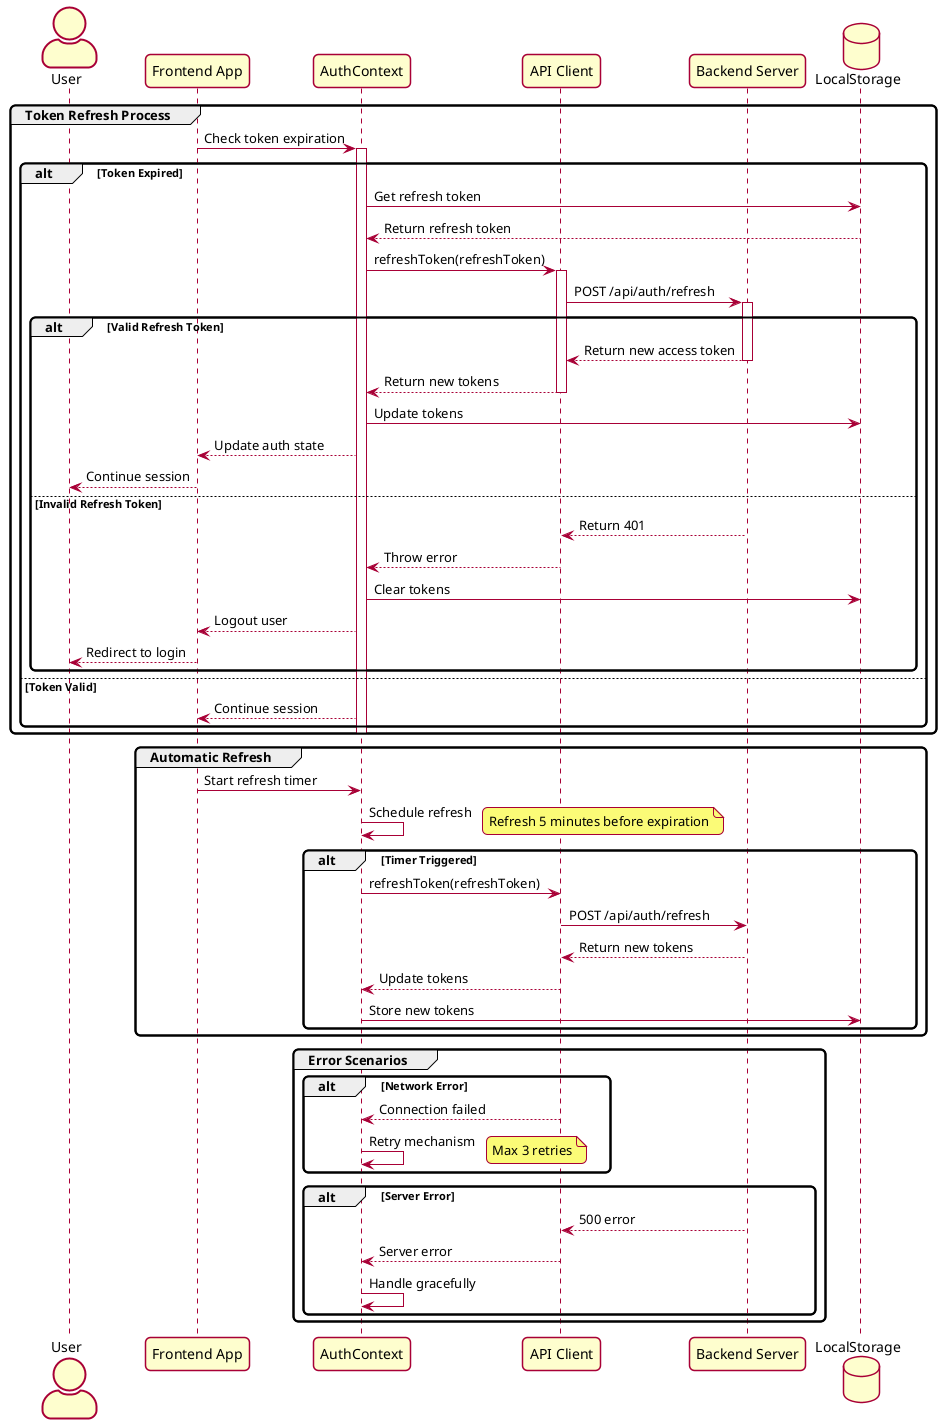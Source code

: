 @startuml Refresh Token Flow
skin rose 
skinparam actorStyle awesome
skinparam roundcorner 10
skinparam shadowing false
' Actors and Participants
actor User
participant "Frontend App" as App
participant "AuthContext" as Auth
participant "API Client" as API
participant "Backend Server" as Server
database "LocalStorage" as Storage



' === Token Refresh Flow ===
group Token Refresh Process
    App -> Auth: Check token expiration
    activate Auth
    
    alt Token Expired
        Auth -> Storage: Get refresh token
        Storage --> Auth: Return refresh token
        
        Auth -> API: refreshToken(refreshToken)
        activate API
        API -> Server: POST /api/auth/refresh
        activate Server
        
        alt Valid Refresh Token
            Server --> API: Return new access token
            deactivate Server
            API --> Auth: Return new tokens
            deactivate API
            
            Auth -> Storage: Update tokens
            Auth --> App: Update auth state
            App --> User: Continue session
        else Invalid Refresh Token
            Server --> API: Return 401
            deactivate Server
            API --> Auth: Throw error
            deactivate API
            
            Auth -> Storage: Clear tokens
            Auth --> App: Logout user
            App --> User: Redirect to login
        end
    else Token Valid
        Auth --> App: Continue session
    end
    
    deactivate Auth
end

' === Automatic Refresh ===
group Automatic Refresh
    App -> Auth: Start refresh timer
    Auth -> Auth: Schedule refresh
    note right: Refresh 5 minutes before expiration
    
    alt Timer Triggered
        Auth -> API: refreshToken(refreshToken)
        API -> Server: POST /api/auth/refresh
        Server --> API: Return new tokens
        API --> Auth: Update tokens
        Auth -> Storage: Store new tokens
    end
end

' === Error Handling ===
group Error Scenarios
    alt Network Error
        API --> Auth: Connection failed
        Auth -> Auth: Retry mechanism
        note right: Max 3 retries
    end
    
    alt Server Error
        Server --> API: 500 error
        API --> Auth: Server error
        Auth -> Auth: Handle gracefully
    end
end

@enduml 